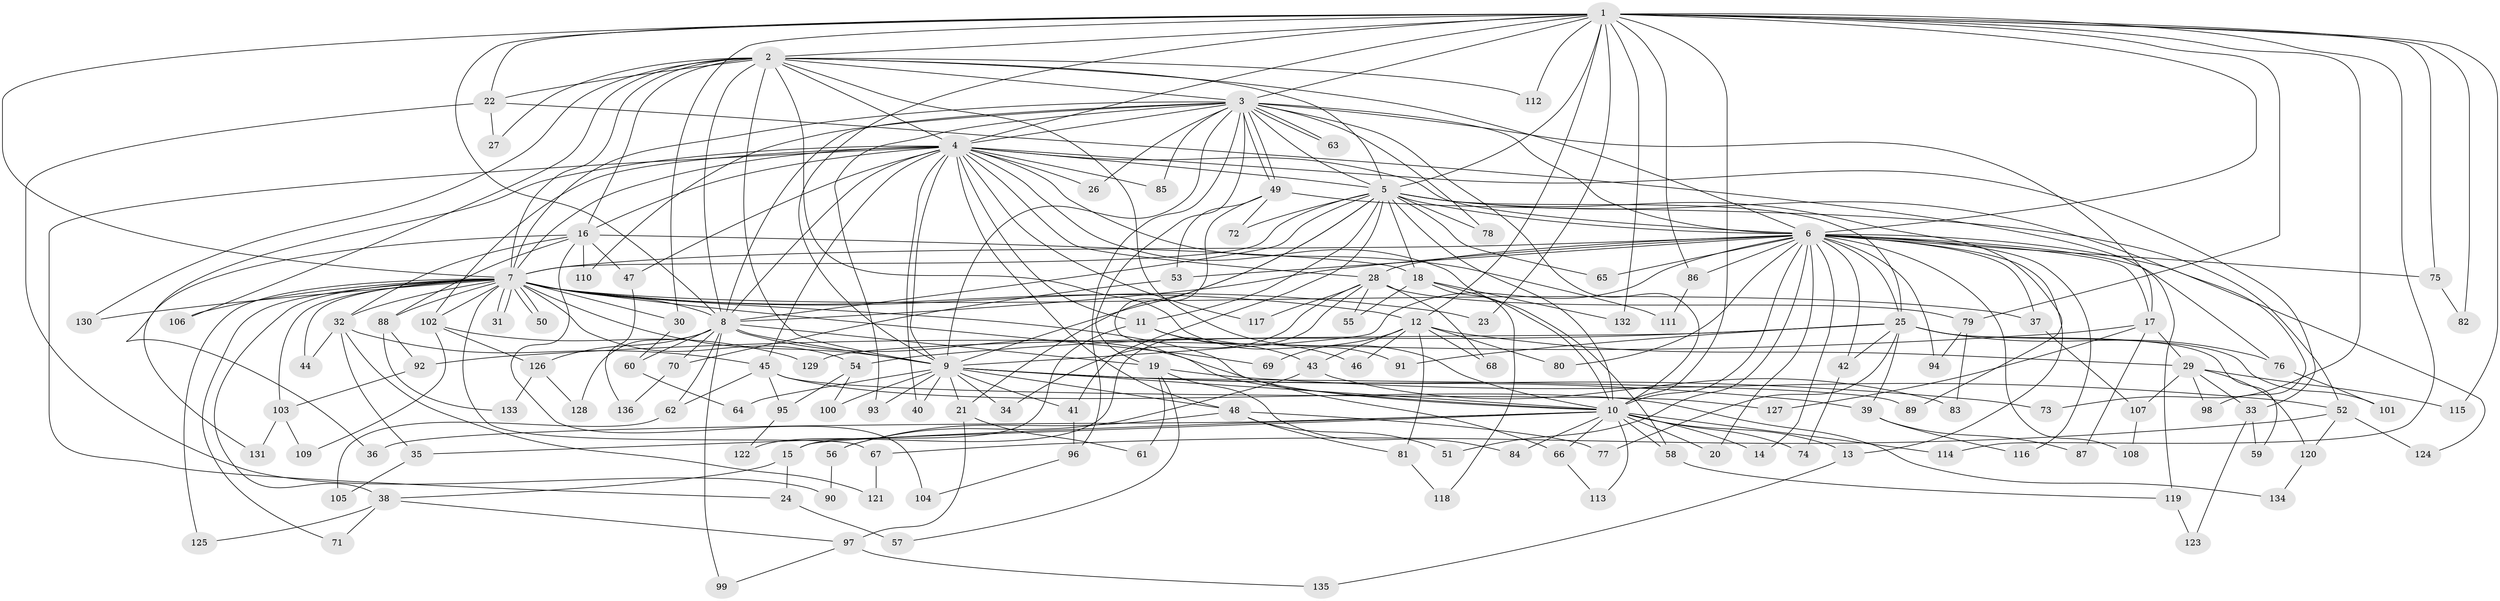 // Generated by graph-tools (version 1.1) at 2025/25/03/09/25 03:25:44]
// undirected, 136 vertices, 297 edges
graph export_dot {
graph [start="1"]
  node [color=gray90,style=filled];
  1;
  2;
  3;
  4;
  5;
  6;
  7;
  8;
  9;
  10;
  11;
  12;
  13;
  14;
  15;
  16;
  17;
  18;
  19;
  20;
  21;
  22;
  23;
  24;
  25;
  26;
  27;
  28;
  29;
  30;
  31;
  32;
  33;
  34;
  35;
  36;
  37;
  38;
  39;
  40;
  41;
  42;
  43;
  44;
  45;
  46;
  47;
  48;
  49;
  50;
  51;
  52;
  53;
  54;
  55;
  56;
  57;
  58;
  59;
  60;
  61;
  62;
  63;
  64;
  65;
  66;
  67;
  68;
  69;
  70;
  71;
  72;
  73;
  74;
  75;
  76;
  77;
  78;
  79;
  80;
  81;
  82;
  83;
  84;
  85;
  86;
  87;
  88;
  89;
  90;
  91;
  92;
  93;
  94;
  95;
  96;
  97;
  98;
  99;
  100;
  101;
  102;
  103;
  104;
  105;
  106;
  107;
  108;
  109;
  110;
  111;
  112;
  113;
  114;
  115;
  116;
  117;
  118;
  119;
  120;
  121;
  122;
  123;
  124;
  125;
  126;
  127;
  128;
  129;
  130;
  131;
  132;
  133;
  134;
  135;
  136;
  1 -- 2;
  1 -- 3;
  1 -- 4;
  1 -- 5;
  1 -- 6;
  1 -- 7;
  1 -- 8;
  1 -- 9;
  1 -- 10;
  1 -- 12;
  1 -- 22;
  1 -- 23;
  1 -- 30;
  1 -- 73;
  1 -- 75;
  1 -- 79;
  1 -- 82;
  1 -- 86;
  1 -- 112;
  1 -- 114;
  1 -- 115;
  1 -- 132;
  2 -- 3;
  2 -- 4;
  2 -- 5;
  2 -- 6;
  2 -- 7;
  2 -- 8;
  2 -- 9;
  2 -- 10;
  2 -- 16;
  2 -- 22;
  2 -- 27;
  2 -- 91;
  2 -- 106;
  2 -- 112;
  2 -- 130;
  3 -- 4;
  3 -- 5;
  3 -- 6;
  3 -- 7;
  3 -- 8;
  3 -- 9;
  3 -- 10;
  3 -- 17;
  3 -- 19;
  3 -- 26;
  3 -- 49;
  3 -- 49;
  3 -- 63;
  3 -- 63;
  3 -- 78;
  3 -- 85;
  3 -- 93;
  3 -- 96;
  3 -- 110;
  4 -- 5;
  4 -- 6;
  4 -- 7;
  4 -- 8;
  4 -- 9;
  4 -- 10;
  4 -- 11;
  4 -- 16;
  4 -- 24;
  4 -- 26;
  4 -- 28;
  4 -- 33;
  4 -- 36;
  4 -- 40;
  4 -- 45;
  4 -- 47;
  4 -- 48;
  4 -- 85;
  4 -- 102;
  4 -- 111;
  4 -- 117;
  5 -- 6;
  5 -- 7;
  5 -- 8;
  5 -- 9;
  5 -- 10;
  5 -- 11;
  5 -- 18;
  5 -- 21;
  5 -- 25;
  5 -- 41;
  5 -- 65;
  5 -- 72;
  5 -- 78;
  5 -- 89;
  5 -- 98;
  6 -- 7;
  6 -- 8;
  6 -- 9;
  6 -- 10;
  6 -- 13;
  6 -- 14;
  6 -- 17;
  6 -- 20;
  6 -- 25;
  6 -- 28;
  6 -- 37;
  6 -- 42;
  6 -- 51;
  6 -- 53;
  6 -- 65;
  6 -- 75;
  6 -- 76;
  6 -- 80;
  6 -- 86;
  6 -- 94;
  6 -- 108;
  6 -- 116;
  6 -- 124;
  7 -- 8;
  7 -- 9;
  7 -- 10;
  7 -- 12;
  7 -- 23;
  7 -- 30;
  7 -- 31;
  7 -- 31;
  7 -- 32;
  7 -- 37;
  7 -- 38;
  7 -- 44;
  7 -- 50;
  7 -- 50;
  7 -- 54;
  7 -- 67;
  7 -- 69;
  7 -- 71;
  7 -- 88;
  7 -- 102;
  7 -- 103;
  7 -- 106;
  7 -- 125;
  7 -- 130;
  8 -- 9;
  8 -- 10;
  8 -- 19;
  8 -- 60;
  8 -- 62;
  8 -- 70;
  8 -- 99;
  8 -- 126;
  8 -- 128;
  9 -- 10;
  9 -- 21;
  9 -- 34;
  9 -- 39;
  9 -- 40;
  9 -- 41;
  9 -- 48;
  9 -- 64;
  9 -- 73;
  9 -- 89;
  9 -- 93;
  9 -- 100;
  10 -- 13;
  10 -- 14;
  10 -- 15;
  10 -- 20;
  10 -- 35;
  10 -- 36;
  10 -- 58;
  10 -- 66;
  10 -- 74;
  10 -- 84;
  10 -- 113;
  10 -- 114;
  11 -- 15;
  11 -- 43;
  11 -- 46;
  12 -- 29;
  12 -- 43;
  12 -- 46;
  12 -- 68;
  12 -- 69;
  12 -- 80;
  12 -- 81;
  13 -- 135;
  15 -- 24;
  15 -- 38;
  16 -- 18;
  16 -- 32;
  16 -- 47;
  16 -- 88;
  16 -- 104;
  16 -- 110;
  16 -- 131;
  17 -- 29;
  17 -- 87;
  17 -- 92;
  17 -- 127;
  18 -- 55;
  18 -- 58;
  18 -- 118;
  18 -- 132;
  19 -- 52;
  19 -- 57;
  19 -- 61;
  19 -- 84;
  21 -- 61;
  21 -- 97;
  22 -- 27;
  22 -- 90;
  22 -- 119;
  24 -- 57;
  25 -- 39;
  25 -- 42;
  25 -- 54;
  25 -- 59;
  25 -- 76;
  25 -- 77;
  25 -- 91;
  25 -- 101;
  25 -- 129;
  28 -- 34;
  28 -- 55;
  28 -- 68;
  28 -- 79;
  28 -- 117;
  28 -- 122;
  29 -- 33;
  29 -- 98;
  29 -- 107;
  29 -- 115;
  29 -- 120;
  30 -- 60;
  32 -- 35;
  32 -- 44;
  32 -- 45;
  32 -- 121;
  33 -- 59;
  33 -- 123;
  35 -- 105;
  37 -- 107;
  38 -- 71;
  38 -- 97;
  38 -- 125;
  39 -- 87;
  39 -- 116;
  41 -- 96;
  42 -- 74;
  43 -- 56;
  43 -- 83;
  45 -- 62;
  45 -- 95;
  45 -- 127;
  45 -- 134;
  47 -- 136;
  48 -- 51;
  48 -- 56;
  48 -- 77;
  48 -- 81;
  49 -- 52;
  49 -- 53;
  49 -- 66;
  49 -- 72;
  52 -- 67;
  52 -- 120;
  52 -- 124;
  53 -- 70;
  54 -- 95;
  54 -- 100;
  56 -- 90;
  58 -- 119;
  60 -- 64;
  62 -- 105;
  66 -- 113;
  67 -- 121;
  70 -- 136;
  75 -- 82;
  76 -- 101;
  79 -- 83;
  79 -- 94;
  81 -- 118;
  86 -- 111;
  88 -- 92;
  88 -- 133;
  92 -- 103;
  95 -- 122;
  96 -- 104;
  97 -- 99;
  97 -- 135;
  102 -- 109;
  102 -- 126;
  102 -- 129;
  103 -- 109;
  103 -- 131;
  107 -- 108;
  119 -- 123;
  120 -- 134;
  126 -- 128;
  126 -- 133;
}
